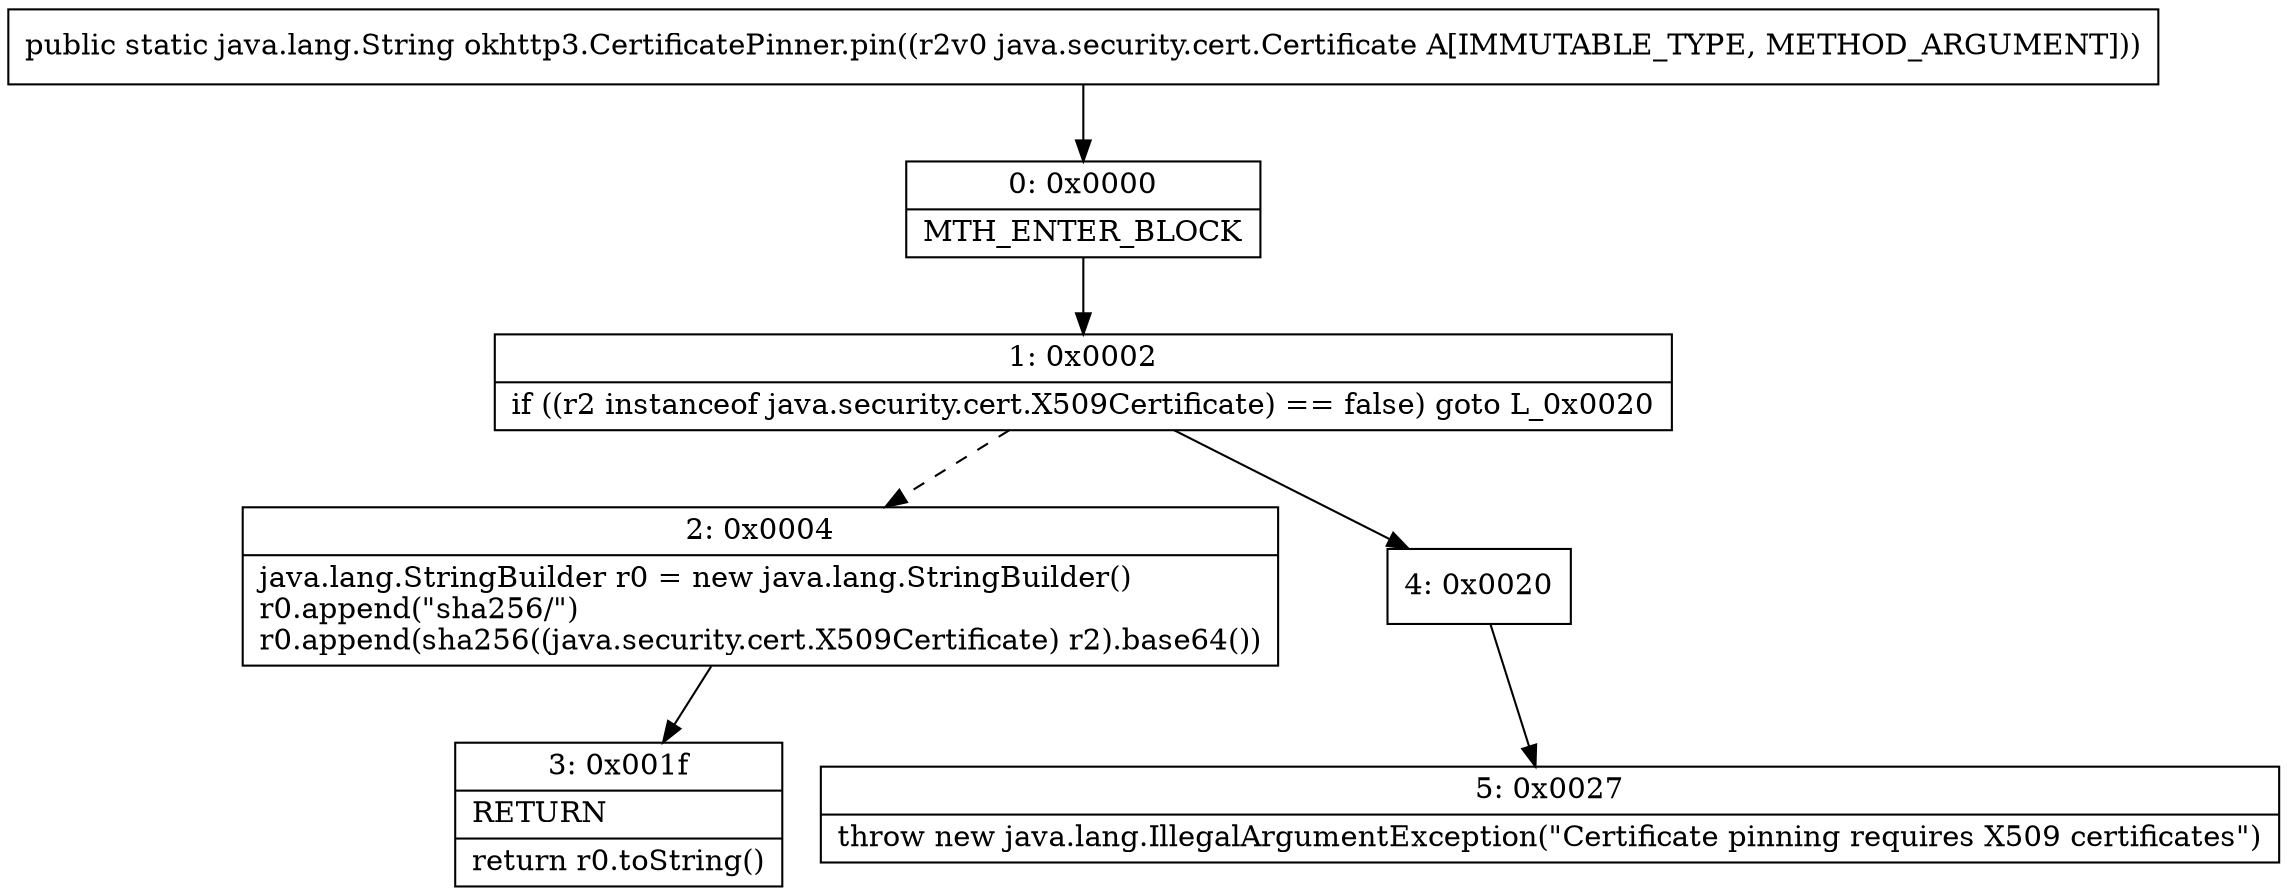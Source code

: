 digraph "CFG forokhttp3.CertificatePinner.pin(Ljava\/security\/cert\/Certificate;)Ljava\/lang\/String;" {
Node_0 [shape=record,label="{0\:\ 0x0000|MTH_ENTER_BLOCK\l}"];
Node_1 [shape=record,label="{1\:\ 0x0002|if ((r2 instanceof java.security.cert.X509Certificate) == false) goto L_0x0020\l}"];
Node_2 [shape=record,label="{2\:\ 0x0004|java.lang.StringBuilder r0 = new java.lang.StringBuilder()\lr0.append(\"sha256\/\")\lr0.append(sha256((java.security.cert.X509Certificate) r2).base64())\l}"];
Node_3 [shape=record,label="{3\:\ 0x001f|RETURN\l|return r0.toString()\l}"];
Node_4 [shape=record,label="{4\:\ 0x0020}"];
Node_5 [shape=record,label="{5\:\ 0x0027|throw new java.lang.IllegalArgumentException(\"Certificate pinning requires X509 certificates\")\l}"];
MethodNode[shape=record,label="{public static java.lang.String okhttp3.CertificatePinner.pin((r2v0 java.security.cert.Certificate A[IMMUTABLE_TYPE, METHOD_ARGUMENT])) }"];
MethodNode -> Node_0;
Node_0 -> Node_1;
Node_1 -> Node_2[style=dashed];
Node_1 -> Node_4;
Node_2 -> Node_3;
Node_4 -> Node_5;
}

